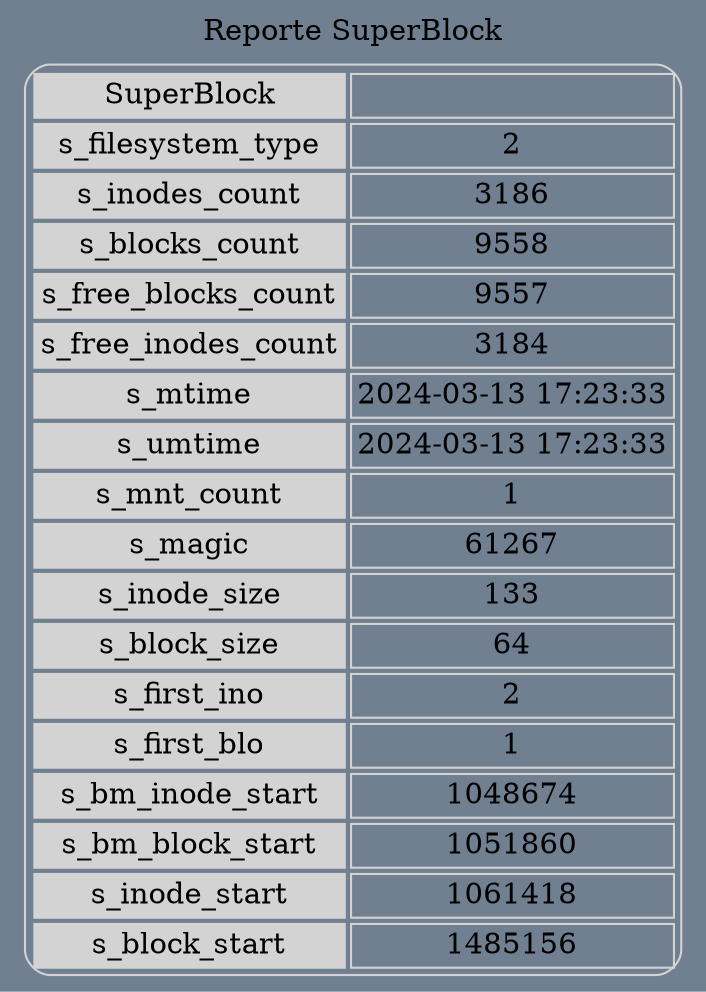 digraph grid {bgcolor="slategrey" label=" Reporte SuperBlock "layout=dot labelloc = "t"edge [weigth=1000 style=dashed color=red4 dir = "both" arrowtail="open" arrowhead="open"]a0[shape=none, color=lightgrey, label=<
<TABLE cellspacing="3" cellpadding="2" style="rounded" >
<TR><TD bgcolor="lightgrey">SuperBlock</TD><TD></TD></TR>
<TR><TD bgcolor="lightgrey">s_filesystem_type</TD><TD>2</TD></TR>
<TR><TD bgcolor="lightgrey">s_inodes_count</TD><TD>3186</TD></TR>
<TR><TD bgcolor="lightgrey">s_blocks_count</TD><TD>9558</TD></TR>
<TR><TD bgcolor="lightgrey">s_free_blocks_count</TD><TD>9557</TD></TR>
<TR><TD bgcolor="lightgrey">s_free_inodes_count</TD><TD>3184</TD></TR>
<TR><TD bgcolor="lightgrey">s_mtime</TD><TD>2024-03-13 17:23:33</TD></TR>
<TR><TD bgcolor="lightgrey">s_umtime</TD><TD>2024-03-13 17:23:33</TD></TR>
<TR><TD bgcolor="lightgrey">s_mnt_count</TD><TD>1</TD></TR>
<TR><TD bgcolor="lightgrey">s_magic</TD><TD>61267</TD></TR>
<TR><TD bgcolor="lightgrey">s_inode_size</TD><TD>133</TD></TR>
<TR><TD bgcolor="lightgrey">s_block_size</TD><TD>64</TD></TR>
<TR><TD bgcolor="lightgrey">s_first_ino</TD><TD>2</TD></TR>
<TR><TD bgcolor="lightgrey">s_first_blo</TD><TD>1</TD></TR>
<TR><TD bgcolor="lightgrey">s_bm_inode_start</TD><TD>1048674</TD></TR>
<TR><TD bgcolor="lightgrey">s_bm_block_start</TD><TD>1051860</TD></TR>
<TR><TD bgcolor="lightgrey">s_inode_start</TD><TD>1061418</TD></TR>
<TR><TD bgcolor="lightgrey">s_block_start</TD><TD>1485156</TD></TR>
</TABLE>>];
}